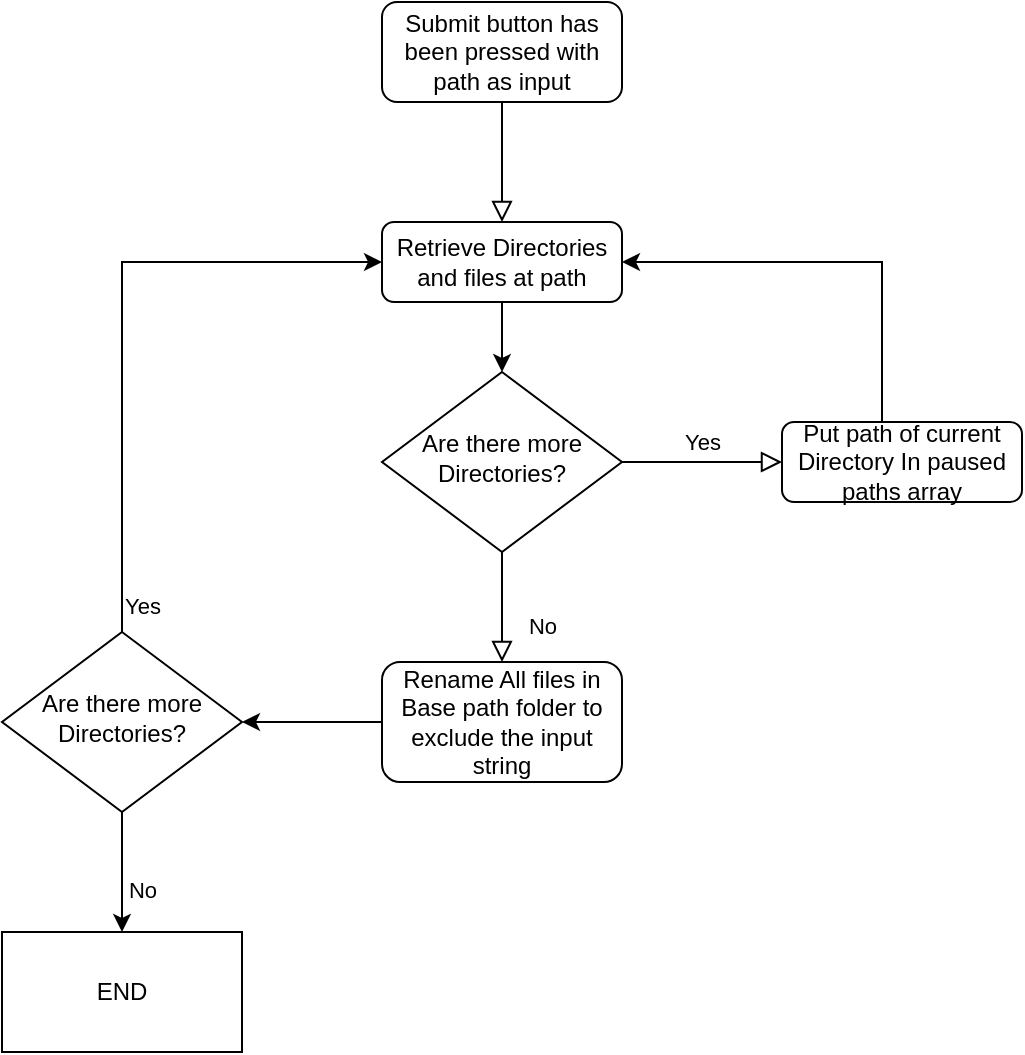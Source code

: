 <mxfile version="20.2.3" type="device"><diagram id="C5RBs43oDa-KdzZeNtuy" name="Page-1"><mxGraphModel dx="981" dy="548" grid="1" gridSize="10" guides="1" tooltips="1" connect="1" arrows="1" fold="1" page="1" pageScale="1" pageWidth="827" pageHeight="1169" math="0" shadow="0"><root><mxCell id="WIyWlLk6GJQsqaUBKTNV-0"/><mxCell id="WIyWlLk6GJQsqaUBKTNV-1" parent="WIyWlLk6GJQsqaUBKTNV-0"/><mxCell id="WIyWlLk6GJQsqaUBKTNV-2" value="" style="rounded=0;html=1;jettySize=auto;orthogonalLoop=1;fontSize=11;endArrow=block;endFill=0;endSize=8;strokeWidth=1;shadow=0;labelBackgroundColor=none;edgeStyle=orthogonalEdgeStyle;" parent="WIyWlLk6GJQsqaUBKTNV-1" source="WIyWlLk6GJQsqaUBKTNV-3" target="WIyWlLk6GJQsqaUBKTNV-7" edge="1"><mxGeometry relative="1" as="geometry"><mxPoint x="370" y="150" as="targetPoint"/><Array as="points"><mxPoint x="410" y="170"/><mxPoint x="410" y="170"/></Array></mxGeometry></mxCell><mxCell id="WIyWlLk6GJQsqaUBKTNV-3" value="Submit button has been pressed with path as input" style="rounded=1;whiteSpace=wrap;html=1;fontSize=12;glass=0;strokeWidth=1;shadow=0;" parent="WIyWlLk6GJQsqaUBKTNV-1" vertex="1"><mxGeometry x="310" y="60" width="120" height="50" as="geometry"/></mxCell><mxCell id="anC7yrwN5E17vs5DBo4O-0" style="edgeStyle=orthogonalEdgeStyle;rounded=0;orthogonalLoop=1;jettySize=auto;html=1;" edge="1" parent="WIyWlLk6GJQsqaUBKTNV-1" source="WIyWlLk6GJQsqaUBKTNV-7" target="WIyWlLk6GJQsqaUBKTNV-10"><mxGeometry relative="1" as="geometry"/></mxCell><mxCell id="WIyWlLk6GJQsqaUBKTNV-7" value="Retrieve Directories and files at path" style="rounded=1;whiteSpace=wrap;html=1;fontSize=12;glass=0;strokeWidth=1;shadow=0;" parent="WIyWlLk6GJQsqaUBKTNV-1" vertex="1"><mxGeometry x="310" y="170" width="120" height="40" as="geometry"/></mxCell><mxCell id="WIyWlLk6GJQsqaUBKTNV-8" value="No" style="rounded=0;html=1;jettySize=auto;orthogonalLoop=1;fontSize=11;endArrow=block;endFill=0;endSize=8;strokeWidth=1;shadow=0;labelBackgroundColor=none;edgeStyle=orthogonalEdgeStyle;" parent="WIyWlLk6GJQsqaUBKTNV-1" source="WIyWlLk6GJQsqaUBKTNV-10" target="WIyWlLk6GJQsqaUBKTNV-11" edge="1"><mxGeometry x="0.333" y="20" relative="1" as="geometry"><mxPoint as="offset"/></mxGeometry></mxCell><mxCell id="WIyWlLk6GJQsqaUBKTNV-9" value="Yes" style="edgeStyle=orthogonalEdgeStyle;rounded=0;html=1;jettySize=auto;orthogonalLoop=1;fontSize=11;endArrow=block;endFill=0;endSize=8;strokeWidth=1;shadow=0;labelBackgroundColor=none;" parent="WIyWlLk6GJQsqaUBKTNV-1" source="WIyWlLk6GJQsqaUBKTNV-10" target="WIyWlLk6GJQsqaUBKTNV-12" edge="1"><mxGeometry y="10" relative="1" as="geometry"><mxPoint as="offset"/><Array as="points"><mxPoint x="480" y="290"/></Array></mxGeometry></mxCell><mxCell id="WIyWlLk6GJQsqaUBKTNV-10" value="Are there more Directories?" style="rhombus;whiteSpace=wrap;html=1;shadow=0;fontFamily=Helvetica;fontSize=12;align=center;strokeWidth=1;spacing=6;spacingTop=-4;" parent="WIyWlLk6GJQsqaUBKTNV-1" vertex="1"><mxGeometry x="310" y="245" width="120" height="90" as="geometry"/></mxCell><mxCell id="anC7yrwN5E17vs5DBo4O-18" style="edgeStyle=orthogonalEdgeStyle;rounded=0;orthogonalLoop=1;jettySize=auto;html=1;" edge="1" parent="WIyWlLk6GJQsqaUBKTNV-1" source="WIyWlLk6GJQsqaUBKTNV-11" target="anC7yrwN5E17vs5DBo4O-25"><mxGeometry relative="1" as="geometry"><mxPoint x="240" y="420" as="targetPoint"/></mxGeometry></mxCell><mxCell id="WIyWlLk6GJQsqaUBKTNV-11" value="Rename All files in Base path folder to exclude the input string" style="rounded=1;whiteSpace=wrap;html=1;fontSize=12;glass=0;strokeWidth=1;shadow=0;" parent="WIyWlLk6GJQsqaUBKTNV-1" vertex="1"><mxGeometry x="310" y="390" width="120" height="60" as="geometry"/></mxCell><mxCell id="anC7yrwN5E17vs5DBo4O-14" style="edgeStyle=orthogonalEdgeStyle;rounded=0;orthogonalLoop=1;jettySize=auto;html=1;entryX=1;entryY=0.5;entryDx=0;entryDy=0;" edge="1" parent="WIyWlLk6GJQsqaUBKTNV-1" source="WIyWlLk6GJQsqaUBKTNV-12" target="WIyWlLk6GJQsqaUBKTNV-7"><mxGeometry relative="1" as="geometry"><mxPoint x="570" y="210" as="targetPoint"/><Array as="points"><mxPoint x="560" y="190"/></Array></mxGeometry></mxCell><mxCell id="WIyWlLk6GJQsqaUBKTNV-12" value="Put path of current Directory In paused paths array" style="rounded=1;whiteSpace=wrap;html=1;fontSize=12;glass=0;strokeWidth=1;shadow=0;" parent="WIyWlLk6GJQsqaUBKTNV-1" vertex="1"><mxGeometry x="510" y="270" width="120" height="40" as="geometry"/></mxCell><mxCell id="anC7yrwN5E17vs5DBo4O-3" value="END" style="rounded=0;whiteSpace=wrap;html=1;" vertex="1" parent="WIyWlLk6GJQsqaUBKTNV-1"><mxGeometry x="120" y="525" width="120" height="60" as="geometry"/></mxCell><mxCell id="anC7yrwN5E17vs5DBo4O-20" style="edgeStyle=orthogonalEdgeStyle;rounded=0;orthogonalLoop=1;jettySize=auto;html=1;entryX=0;entryY=0.5;entryDx=0;entryDy=0;" edge="1" parent="WIyWlLk6GJQsqaUBKTNV-1" source="anC7yrwN5E17vs5DBo4O-25" target="WIyWlLk6GJQsqaUBKTNV-7"><mxGeometry relative="1" as="geometry"><mxPoint x="180" y="340" as="sourcePoint"/><Array as="points"><mxPoint x="180" y="190"/></Array></mxGeometry></mxCell><mxCell id="anC7yrwN5E17vs5DBo4O-21" value="Yes" style="edgeLabel;html=1;align=center;verticalAlign=middle;resizable=0;points=[];" vertex="1" connectable="0" parent="anC7yrwN5E17vs5DBo4O-20"><mxGeometry x="-0.74" y="-1" relative="1" as="geometry"><mxPoint x="9" y="28" as="offset"/></mxGeometry></mxCell><mxCell id="anC7yrwN5E17vs5DBo4O-23" style="edgeStyle=orthogonalEdgeStyle;rounded=0;orthogonalLoop=1;jettySize=auto;html=1;entryX=0.5;entryY=0;entryDx=0;entryDy=0;" edge="1" parent="WIyWlLk6GJQsqaUBKTNV-1" source="anC7yrwN5E17vs5DBo4O-25" target="anC7yrwN5E17vs5DBo4O-3"><mxGeometry relative="1" as="geometry"><mxPoint x="180" y="445" as="sourcePoint"/></mxGeometry></mxCell><mxCell id="anC7yrwN5E17vs5DBo4O-24" value="No" style="edgeLabel;html=1;align=center;verticalAlign=middle;resizable=0;points=[];" vertex="1" connectable="0" parent="anC7yrwN5E17vs5DBo4O-23"><mxGeometry x="0.296" y="-2" relative="1" as="geometry"><mxPoint x="12" as="offset"/></mxGeometry></mxCell><mxCell id="anC7yrwN5E17vs5DBo4O-25" value="Are there more Directories?" style="rhombus;whiteSpace=wrap;html=1;shadow=0;fontFamily=Helvetica;fontSize=12;align=center;strokeWidth=1;spacing=6;spacingTop=-4;" vertex="1" parent="WIyWlLk6GJQsqaUBKTNV-1"><mxGeometry x="120" y="375" width="120" height="90" as="geometry"/></mxCell></root></mxGraphModel></diagram></mxfile>